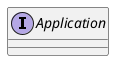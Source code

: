 /'
 'UML include file for Dcs.Application interface.
 '/

@startuml
interface Application {
!ifdef SHOW_CONTENT
    +{abstract} abstract Model model
    +{abstract} abstract View view
    +{abstract} abstract Controller
    +{abstract} abstract ArrayList<LegacyPlugin> plugins
	--signals--
	signal void closed ()
    ----
    +{abstract} int launch (string[] args)
    +{abstract} register_plugin (LegacyPlugin) plugin)
!endif
}
@enduml
